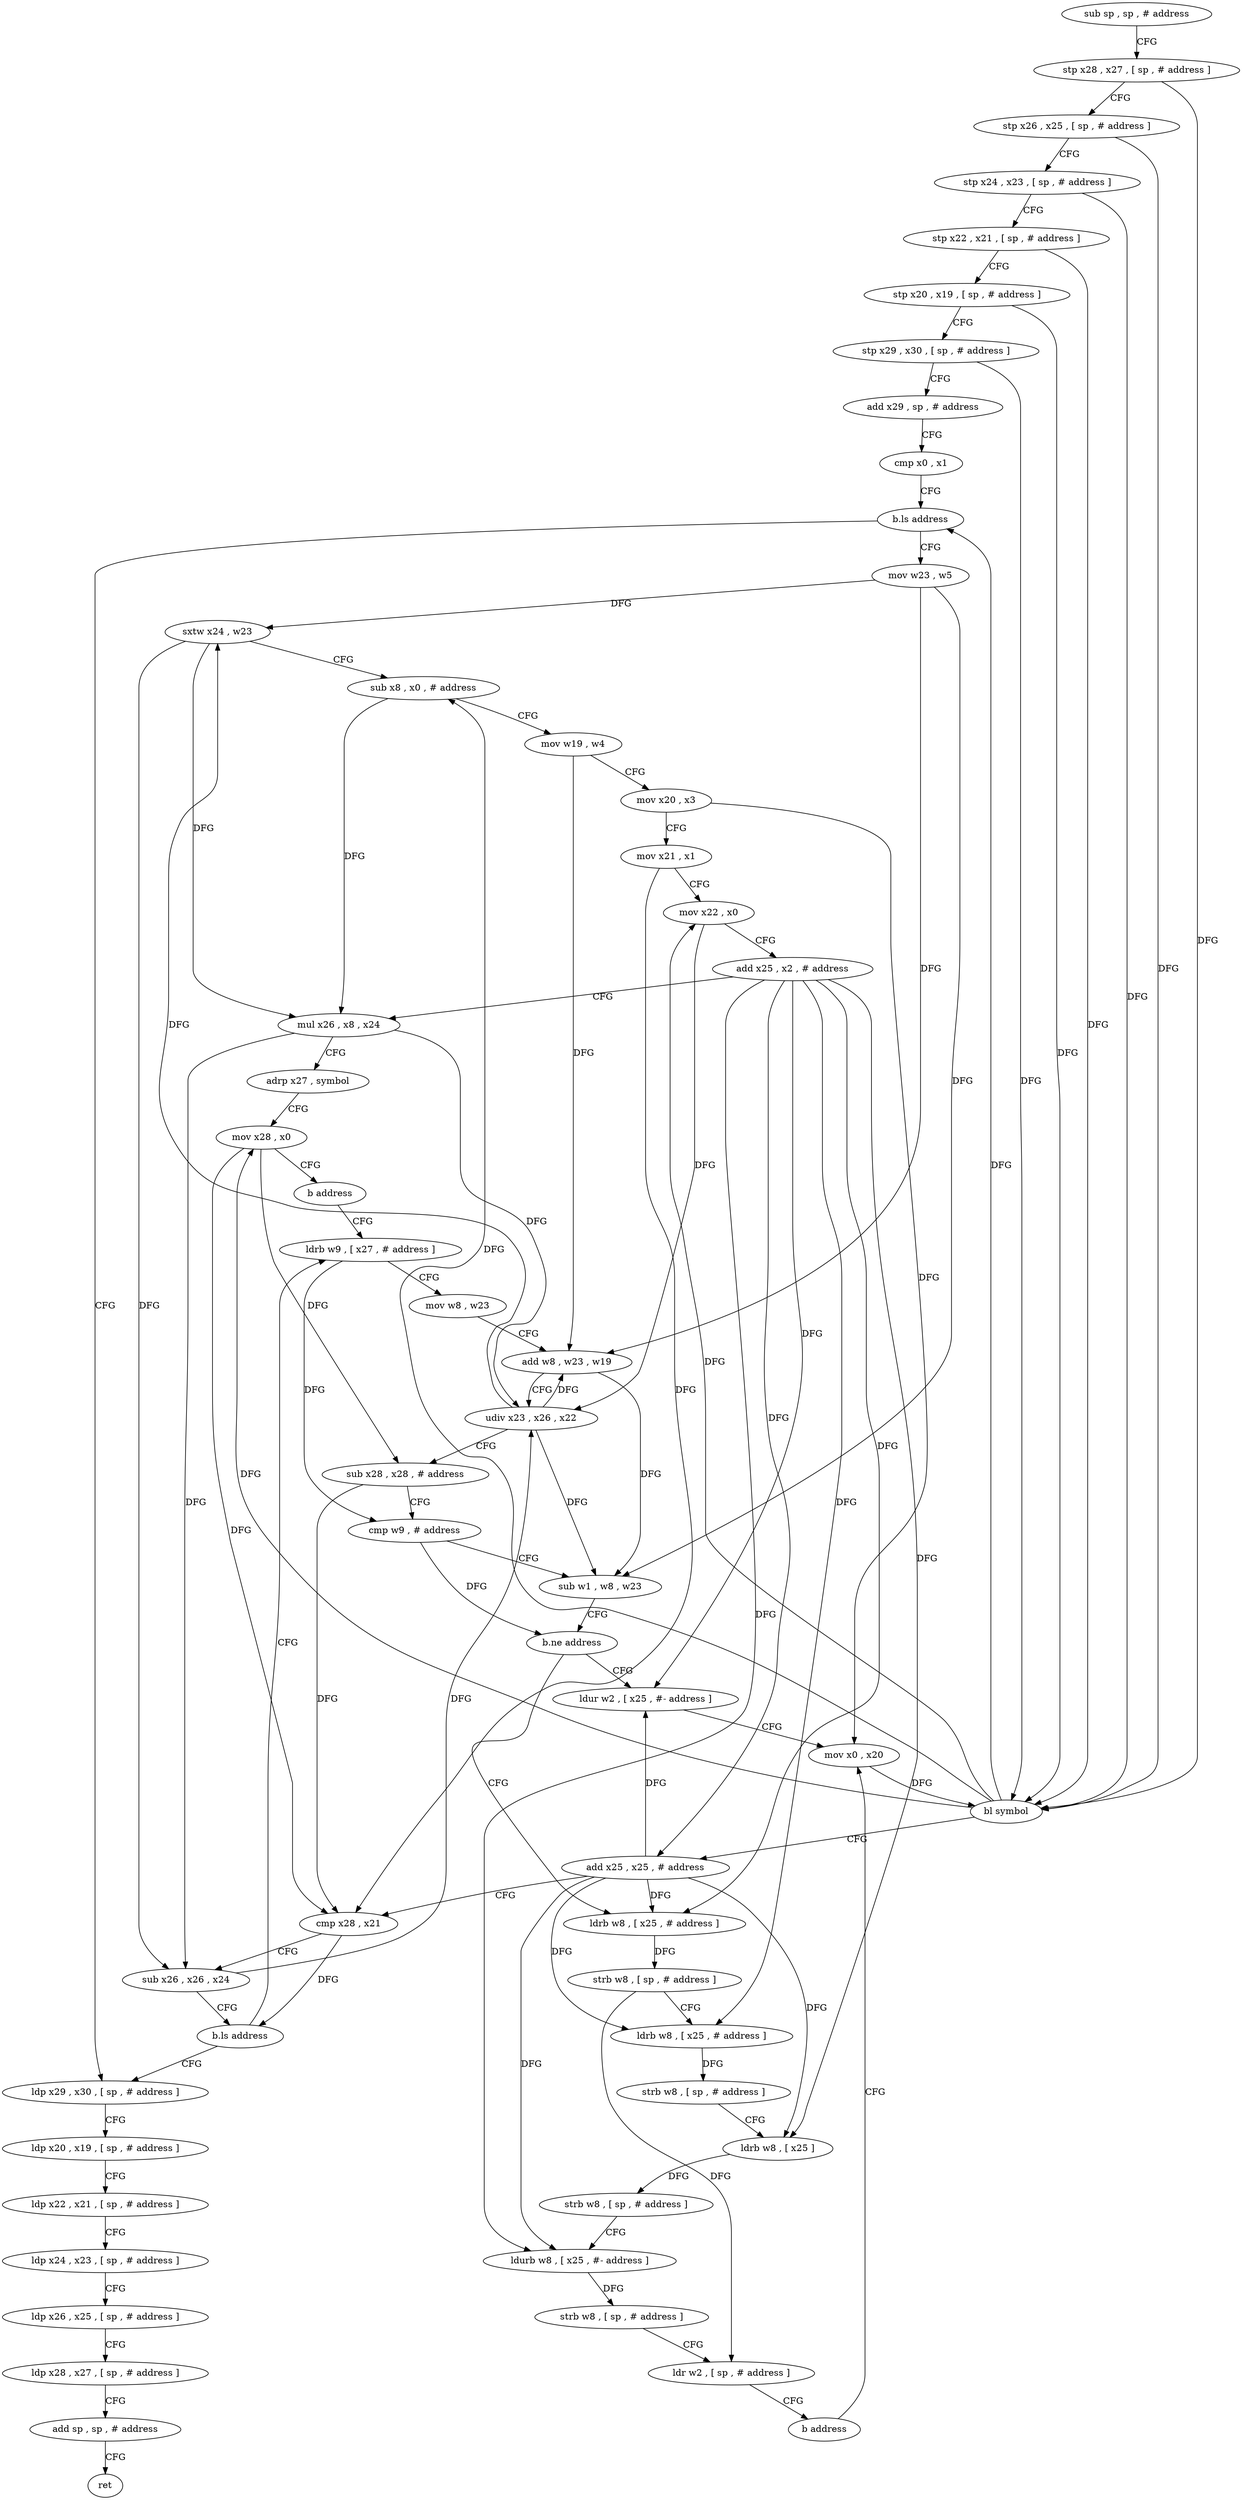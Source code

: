 digraph "func" {
"4210788" [label = "sub sp , sp , # address" ]
"4210792" [label = "stp x28 , x27 , [ sp , # address ]" ]
"4210796" [label = "stp x26 , x25 , [ sp , # address ]" ]
"4210800" [label = "stp x24 , x23 , [ sp , # address ]" ]
"4210804" [label = "stp x22 , x21 , [ sp , # address ]" ]
"4210808" [label = "stp x20 , x19 , [ sp , # address ]" ]
"4210812" [label = "stp x29 , x30 , [ sp , # address ]" ]
"4210816" [label = "add x29 , sp , # address" ]
"4210820" [label = "cmp x0 , x1" ]
"4210824" [label = "b.ls address" ]
"4210976" [label = "ldp x29 , x30 , [ sp , # address ]" ]
"4210828" [label = "mov w23 , w5" ]
"4210980" [label = "ldp x20 , x19 , [ sp , # address ]" ]
"4210984" [label = "ldp x22 , x21 , [ sp , # address ]" ]
"4210988" [label = "ldp x24 , x23 , [ sp , # address ]" ]
"4210992" [label = "ldp x26 , x25 , [ sp , # address ]" ]
"4210996" [label = "ldp x28 , x27 , [ sp , # address ]" ]
"4211000" [label = "add sp , sp , # address" ]
"4211004" [label = "ret" ]
"4210832" [label = "sxtw x24 , w23" ]
"4210836" [label = "sub x8 , x0 , # address" ]
"4210840" [label = "mov w19 , w4" ]
"4210844" [label = "mov x20 , x3" ]
"4210848" [label = "mov x21 , x1" ]
"4210852" [label = "mov x22 , x0" ]
"4210856" [label = "add x25 , x2 , # address" ]
"4210860" [label = "mul x26 , x8 , x24" ]
"4210864" [label = "adrp x27 , symbol" ]
"4210868" [label = "mov x28 , x0" ]
"4210872" [label = "b address" ]
"4210904" [label = "ldrb w9 , [ x27 , # address ]" ]
"4210908" [label = "mov w8 , w23" ]
"4210912" [label = "add w8 , w23 , w19" ]
"4210916" [label = "udiv x23 , x26 , x22" ]
"4210920" [label = "sub x28 , x28 , # address" ]
"4210924" [label = "cmp w9 , # address" ]
"4210928" [label = "sub w1 , w8 , w23" ]
"4210932" [label = "b.ne address" ]
"4210876" [label = "ldur w2 , [ x25 , #- address ]" ]
"4210936" [label = "ldrb w8 , [ x25 , # address ]" ]
"4210880" [label = "mov x0 , x20" ]
"4210940" [label = "strb w8 , [ sp , # address ]" ]
"4210944" [label = "ldrb w8 , [ x25 , # address ]" ]
"4210948" [label = "strb w8 , [ sp , # address ]" ]
"4210952" [label = "ldrb w8 , [ x25 ]" ]
"4210956" [label = "strb w8 , [ sp , # address ]" ]
"4210960" [label = "ldurb w8 , [ x25 , #- address ]" ]
"4210964" [label = "strb w8 , [ sp , # address ]" ]
"4210968" [label = "ldr w2 , [ sp , # address ]" ]
"4210972" [label = "b address" ]
"4210884" [label = "bl symbol" ]
"4210888" [label = "add x25 , x25 , # address" ]
"4210892" [label = "cmp x28 , x21" ]
"4210896" [label = "sub x26 , x26 , x24" ]
"4210900" [label = "b.ls address" ]
"4210788" -> "4210792" [ label = "CFG" ]
"4210792" -> "4210796" [ label = "CFG" ]
"4210792" -> "4210884" [ label = "DFG" ]
"4210796" -> "4210800" [ label = "CFG" ]
"4210796" -> "4210884" [ label = "DFG" ]
"4210800" -> "4210804" [ label = "CFG" ]
"4210800" -> "4210884" [ label = "DFG" ]
"4210804" -> "4210808" [ label = "CFG" ]
"4210804" -> "4210884" [ label = "DFG" ]
"4210808" -> "4210812" [ label = "CFG" ]
"4210808" -> "4210884" [ label = "DFG" ]
"4210812" -> "4210816" [ label = "CFG" ]
"4210812" -> "4210884" [ label = "DFG" ]
"4210816" -> "4210820" [ label = "CFG" ]
"4210820" -> "4210824" [ label = "CFG" ]
"4210824" -> "4210976" [ label = "CFG" ]
"4210824" -> "4210828" [ label = "CFG" ]
"4210976" -> "4210980" [ label = "CFG" ]
"4210828" -> "4210832" [ label = "DFG" ]
"4210828" -> "4210912" [ label = "DFG" ]
"4210828" -> "4210928" [ label = "DFG" ]
"4210980" -> "4210984" [ label = "CFG" ]
"4210984" -> "4210988" [ label = "CFG" ]
"4210988" -> "4210992" [ label = "CFG" ]
"4210992" -> "4210996" [ label = "CFG" ]
"4210996" -> "4211000" [ label = "CFG" ]
"4211000" -> "4211004" [ label = "CFG" ]
"4210832" -> "4210836" [ label = "CFG" ]
"4210832" -> "4210860" [ label = "DFG" ]
"4210832" -> "4210896" [ label = "DFG" ]
"4210836" -> "4210840" [ label = "CFG" ]
"4210836" -> "4210860" [ label = "DFG" ]
"4210840" -> "4210844" [ label = "CFG" ]
"4210840" -> "4210912" [ label = "DFG" ]
"4210844" -> "4210848" [ label = "CFG" ]
"4210844" -> "4210880" [ label = "DFG" ]
"4210848" -> "4210852" [ label = "CFG" ]
"4210848" -> "4210892" [ label = "DFG" ]
"4210852" -> "4210856" [ label = "CFG" ]
"4210852" -> "4210916" [ label = "DFG" ]
"4210856" -> "4210860" [ label = "CFG" ]
"4210856" -> "4210876" [ label = "DFG" ]
"4210856" -> "4210936" [ label = "DFG" ]
"4210856" -> "4210944" [ label = "DFG" ]
"4210856" -> "4210952" [ label = "DFG" ]
"4210856" -> "4210960" [ label = "DFG" ]
"4210856" -> "4210888" [ label = "DFG" ]
"4210860" -> "4210864" [ label = "CFG" ]
"4210860" -> "4210916" [ label = "DFG" ]
"4210860" -> "4210896" [ label = "DFG" ]
"4210864" -> "4210868" [ label = "CFG" ]
"4210868" -> "4210872" [ label = "CFG" ]
"4210868" -> "4210920" [ label = "DFG" ]
"4210868" -> "4210892" [ label = "DFG" ]
"4210872" -> "4210904" [ label = "CFG" ]
"4210904" -> "4210908" [ label = "CFG" ]
"4210904" -> "4210924" [ label = "DFG" ]
"4210908" -> "4210912" [ label = "CFG" ]
"4210912" -> "4210916" [ label = "CFG" ]
"4210912" -> "4210928" [ label = "DFG" ]
"4210916" -> "4210920" [ label = "CFG" ]
"4210916" -> "4210832" [ label = "DFG" ]
"4210916" -> "4210912" [ label = "DFG" ]
"4210916" -> "4210928" [ label = "DFG" ]
"4210920" -> "4210924" [ label = "CFG" ]
"4210920" -> "4210892" [ label = "DFG" ]
"4210924" -> "4210928" [ label = "CFG" ]
"4210924" -> "4210932" [ label = "DFG" ]
"4210928" -> "4210932" [ label = "CFG" ]
"4210932" -> "4210876" [ label = "CFG" ]
"4210932" -> "4210936" [ label = "CFG" ]
"4210876" -> "4210880" [ label = "CFG" ]
"4210936" -> "4210940" [ label = "DFG" ]
"4210880" -> "4210884" [ label = "DFG" ]
"4210940" -> "4210944" [ label = "CFG" ]
"4210940" -> "4210968" [ label = "DFG" ]
"4210944" -> "4210948" [ label = "DFG" ]
"4210948" -> "4210952" [ label = "CFG" ]
"4210952" -> "4210956" [ label = "DFG" ]
"4210956" -> "4210960" [ label = "CFG" ]
"4210960" -> "4210964" [ label = "DFG" ]
"4210964" -> "4210968" [ label = "CFG" ]
"4210968" -> "4210972" [ label = "CFG" ]
"4210972" -> "4210880" [ label = "CFG" ]
"4210884" -> "4210888" [ label = "CFG" ]
"4210884" -> "4210836" [ label = "DFG" ]
"4210884" -> "4210852" [ label = "DFG" ]
"4210884" -> "4210868" [ label = "DFG" ]
"4210884" -> "4210824" [ label = "DFG" ]
"4210888" -> "4210892" [ label = "CFG" ]
"4210888" -> "4210876" [ label = "DFG" ]
"4210888" -> "4210936" [ label = "DFG" ]
"4210888" -> "4210944" [ label = "DFG" ]
"4210888" -> "4210952" [ label = "DFG" ]
"4210888" -> "4210960" [ label = "DFG" ]
"4210892" -> "4210896" [ label = "CFG" ]
"4210892" -> "4210900" [ label = "DFG" ]
"4210896" -> "4210900" [ label = "CFG" ]
"4210896" -> "4210916" [ label = "DFG" ]
"4210900" -> "4210976" [ label = "CFG" ]
"4210900" -> "4210904" [ label = "CFG" ]
}
